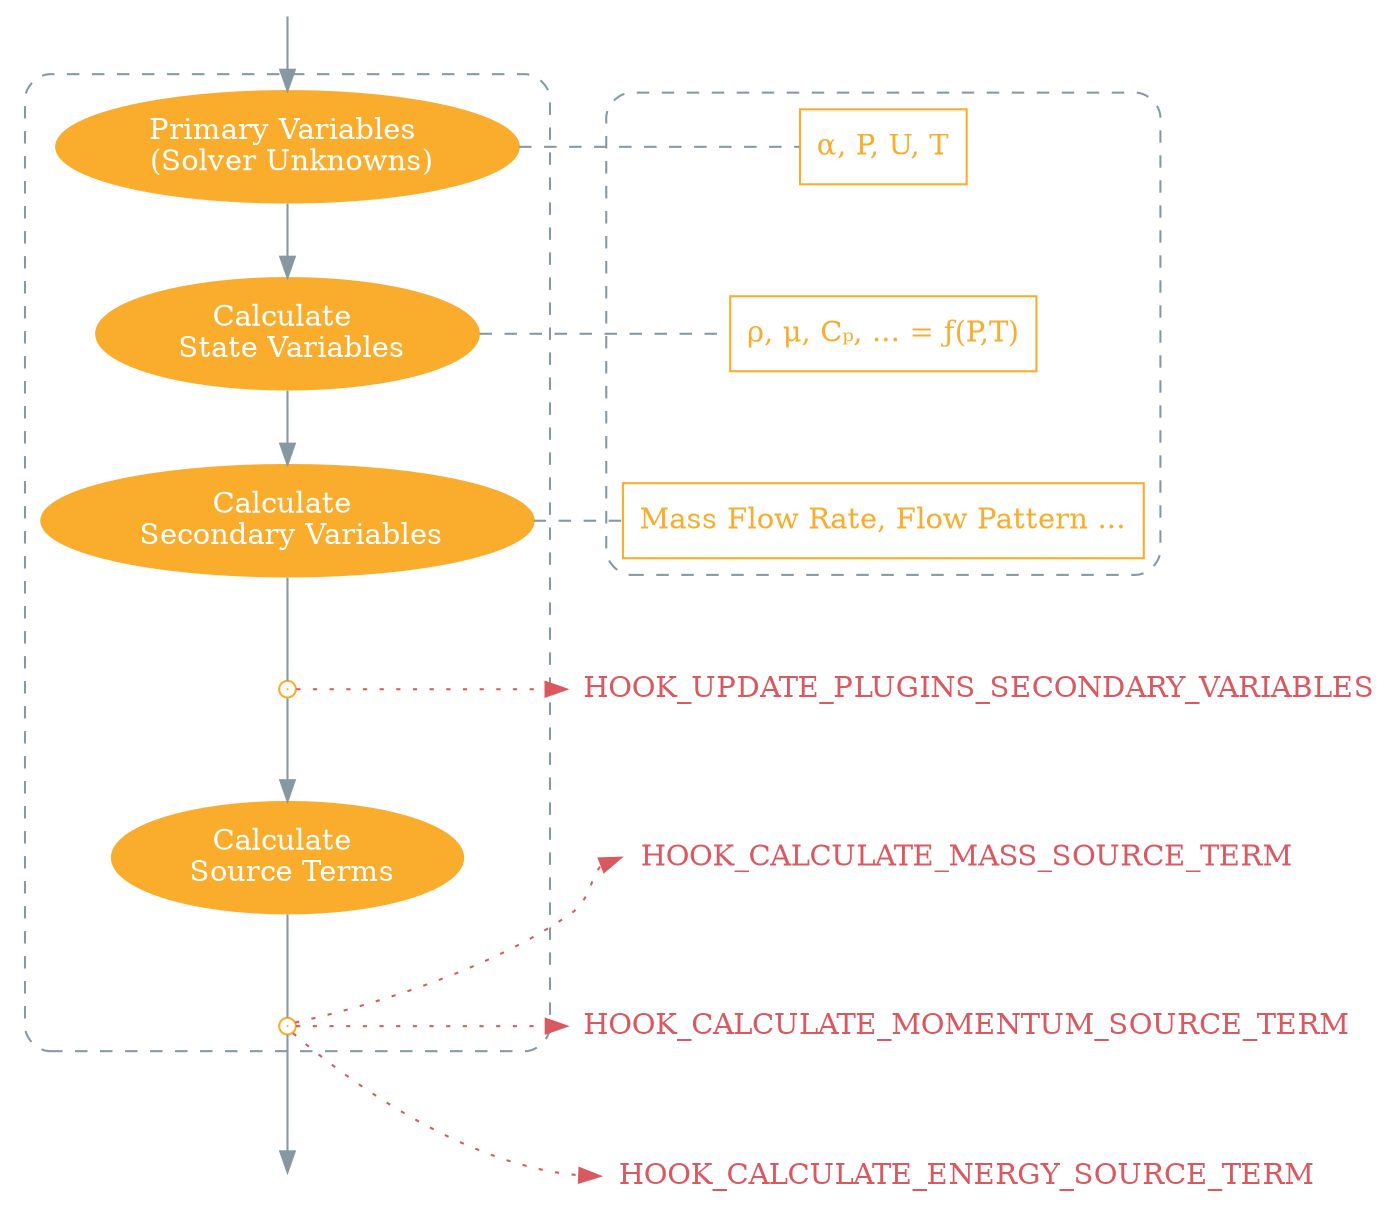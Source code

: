 digraph {
    nodesep = 0.6;
    newrank=true;
    node [fillcolor="#FAAC2C", style="rounded, filled", color="#FAAC2C", fontcolor="#ffffff",  target="_top"]
    edge [color="#8699A3", fontcolor="#2c3e50"]

    hydrodynamic_1 [label="Primary Variables \n (Solver Unknowns)"]
    hydrodynamic_2 [label="Calculate \n State Variables" URL="../07_workflow.html#state-variable-calculator"]
    hydrodynamic_3 [label="Calculate \n Secondary Variables"]
    hydrodynamic_4 [label="Calculate \n Source Terms"]


    invisible_init [shape=point, style=invis]
    invisible_end [shape=point, style=invis]
    hook_update_variables_point [shape = point, width = 0, peripheries="2"]
    hook_calculate_source_terms_point [shape = point, width = 0, peripheries="2" ]

    // Align Hooks
    node[peripheries="0", shape="cds", color="#DA5961", fontcolor="#DA5961", style=""]
    hook_update_variables [label="HOOK_UPDATE_PLUGINS_SECONDARY_VARIABLES", URL="../06_solver_hooks.html#_alfasim_sdk.hook_specs.update_plugins_secondary_variables"]

    hook_calculate_mass_source_terms [label="HOOK_CALCULATE_MASS_SOURCE_TERM", URL="../06_solver_hooks.html#_alfasim_sdk.hook_specs.calculate_mass_source_term"]
    hook_calculate_momentum_source_terms [label="HOOK_CALCULATE_MOMENTUM_SOURCE_TERM", URL="../06_solver_hooks.html#_alfasim_sdk.hook_specs.calculate_momentum_source_term"]
    hook_calculate_energy_source_terms [label="HOOK_CALCULATE_ENERGY_SOURCE_TERM", URL="../06_solver_hooks.html#_alfasim_sdk.hook_specs.calculate_energy_source_term"]

    {rank = same; hook_update_variables_point; hook_update_variables        }
    {rank = same; hook_calculate_source_terms_point; hook_calculate_momentum_source_terms; }

    invisible_init -> hydrodynamic_1
    hook_calculate_source_terms_point -> invisible_end ;

    // Align all hooks
    hook_calculate_mass_source_terms -> hook_calculate_momentum_source_terms -> hook_calculate_energy_source_terms [constraint=true, style=invis]

    subgraph cluster1{
        labeljust="l"
        style="rounded, dashed"
        color="#8699A3"
        hydrodynamic_1 -> hydrodynamic_2 -> hydrodynamic_3
        hydrodynamic_3 -> hook_update_variables_point [arrowhead=none, ltail=cluster1]
        hook_update_variables_point -> hydrodynamic_4
        hydrodynamic_4 -> hook_calculate_source_terms_point [arrowhead=none]
    }
    hook_update_variables_point -> hook_update_variables [constraint=false, style=dotted, color="#DA5961"]

    hook_calculate_source_terms_point -> hook_calculate_mass_source_terms:w [constraint=false, style=dotted, color="#DA5961"]
    hook_calculate_source_terms_point -> hook_calculate_momentum_source_terms [constraint=false, style=dotted, color="#DA5961"]
    hook_calculate_source_terms_point -> hook_calculate_energy_source_terms:w [constraint=false, style=dotted, color="#DA5961"]

    // Align Notes
    subgraph cluster2{
        labeljust="l"
        style="rounded, dashed"
        fontcolor="#2c3e50"
        color="#8699A3"

        node[shape=box, color="#FAAC2C",fillcolor="#FFFFFF", fontcolor="#FAAC2C", peripheries="1" shape="rectangular"]
        note_1 [label="α, P, U, T"]
        note_2 [label="ρ, μ, Cₚ, ... = ƒ(P,T)"]
        note_3 [label="Mass Flow Rate, Flow Pattern ..."]
    }

    {rank=same; hydrodynamic_1; note_1}
    {rank=same; hydrodynamic_2; note_2}
    {rank=same; hydrodynamic_3; note_3}
    note_1->note_2->note_3[ style = invis ]

    edge[arrowhead=none, style=dashed, constraint=false,]
    hydrodynamic_1 -> note_1
    hydrodynamic_2 -> note_2
    hydrodynamic_3 -> note_3
    }
